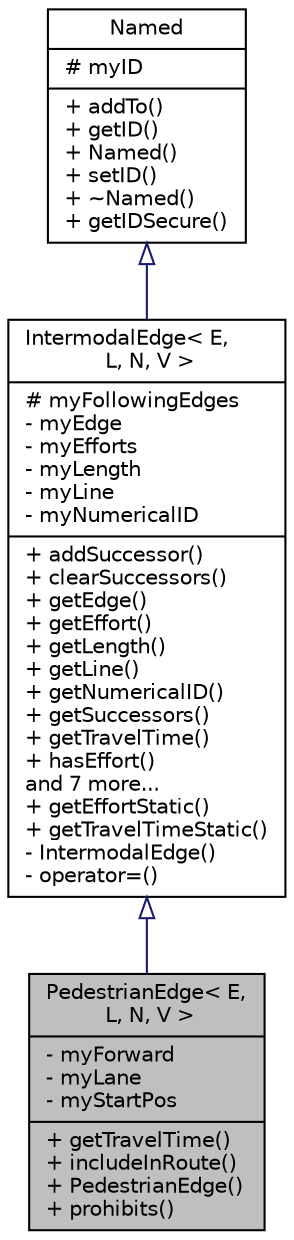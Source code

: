 digraph "PedestrianEdge&lt; E, L, N, V &gt;"
{
  edge [fontname="Helvetica",fontsize="10",labelfontname="Helvetica",labelfontsize="10"];
  node [fontname="Helvetica",fontsize="10",shape=record];
  Node0 [label="{PedestrianEdge\< E,\l L, N, V \>\n|- myForward\l- myLane\l- myStartPos\l|+ getTravelTime()\l+ includeInRoute()\l+ PedestrianEdge()\l+ prohibits()\l}",height=0.2,width=0.4,color="black", fillcolor="grey75", style="filled", fontcolor="black"];
  Node1 -> Node0 [dir="back",color="midnightblue",fontsize="10",style="solid",arrowtail="onormal",fontname="Helvetica"];
  Node1 [label="{IntermodalEdge\< E,\l L, N, V \>\n|# myFollowingEdges\l- myEdge\l- myEfforts\l- myLength\l- myLine\l- myNumericalID\l|+ addSuccessor()\l+ clearSuccessors()\l+ getEdge()\l+ getEffort()\l+ getLength()\l+ getLine()\l+ getNumericalID()\l+ getSuccessors()\l+ getTravelTime()\l+ hasEffort()\land 7 more...\l+ getEffortStatic()\l+ getTravelTimeStatic()\l- IntermodalEdge()\l- operator=()\l}",height=0.2,width=0.4,color="black", fillcolor="white", style="filled",URL="$d7/df8/class_intermodal_edge.html",tooltip="the base edge type that is given to the internal router (SUMOAbstractRouter) "];
  Node2 -> Node1 [dir="back",color="midnightblue",fontsize="10",style="solid",arrowtail="onormal",fontname="Helvetica"];
  Node2 [label="{Named\n|# myID\l|+ addTo()\l+ getID()\l+ Named()\l+ setID()\l+ ~Named()\l+ getIDSecure()\l}",height=0.2,width=0.4,color="black", fillcolor="white", style="filled",URL="$d5/dbf/class_named.html",tooltip="Base class for objects which have an id. "];
}

